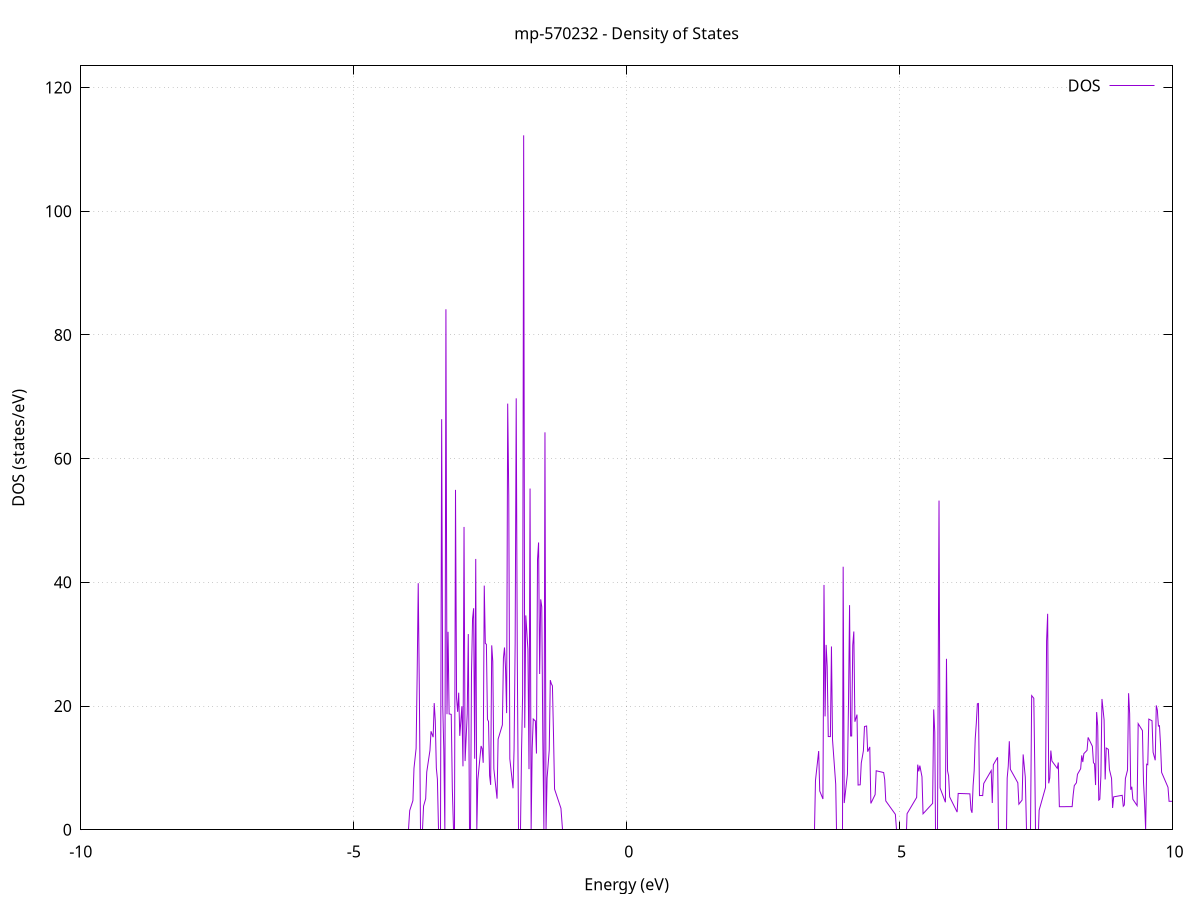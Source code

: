 set title 'mp-570232 - Density of States'
set xlabel 'Energy (eV)'
set ylabel 'DOS (states/eV)'
set grid
set xrange [-10:10]
set yrange [0:123.506]
set xzeroaxis lt -1
set terminal png size 800,600
set output 'mp-570232_dos_gnuplot.png'
plot '-' using 1:2 with lines title 'DOS'
-23.836100 0.000000
-23.816600 0.000000
-23.797100 0.000000
-23.777600 0.000000
-23.758100 0.000000
-23.738600 0.000000
-23.719100 0.000000
-23.699600 0.000000
-23.680000 0.000000
-23.660500 0.000000
-23.641000 0.000000
-23.621500 0.000000
-23.602000 0.000000
-23.582500 0.000000
-23.563000 0.000000
-23.543500 0.000000
-23.524000 0.000000
-23.504500 0.000000
-23.484900 0.000000
-23.465400 0.000000
-23.445900 0.000000
-23.426400 0.000000
-23.406900 0.000000
-23.387400 0.000000
-23.367900 0.000000
-23.348400 0.000000
-23.328900 0.000000
-23.309300 0.000000
-23.289800 0.000000
-23.270300 0.000000
-23.250800 0.000000
-23.231300 0.000000
-23.211800 0.000000
-23.192300 0.000000
-23.172800 0.000000
-23.153300 0.000000
-23.133700 0.000000
-23.114200 0.000000
-23.094700 0.000000
-23.075200 0.000000
-23.055700 0.000000
-23.036200 0.000000
-23.016700 0.000000
-22.997200 0.000000
-22.977700 0.000000
-22.958100 0.000000
-22.938600 0.000000
-22.919100 0.000000
-22.899600 0.000000
-22.880100 0.000000
-22.860600 0.000000
-22.841100 0.000000
-22.821600 0.000000
-22.802100 0.000000
-22.782600 0.000000
-22.763000 0.000000
-22.743500 0.000000
-22.724000 0.000000
-22.704500 0.000000
-22.685000 0.000000
-22.665500 0.000000
-22.646000 0.000000
-22.626500 0.000000
-22.607000 0.000000
-22.587400 0.000000
-22.567900 0.000000
-22.548400 0.000000
-22.528900 0.000000
-22.509400 0.000000
-22.489900 0.000000
-22.470400 0.000000
-22.450900 0.000000
-22.431400 0.000000
-22.411800 0.000000
-22.392300 0.000000
-22.372800 0.000000
-22.353300 0.000000
-22.333800 0.000000
-22.314300 0.000000
-22.294800 0.000000
-22.275300 0.000000
-22.255800 0.000000
-22.236200 0.000000
-22.216700 0.000000
-22.197200 0.000000
-22.177700 0.000000
-22.158200 0.000000
-22.138700 0.000000
-22.119200 0.000000
-22.099700 0.000000
-22.080200 0.000000
-22.060700 564.326300
-22.041100 0.000000
-22.021600 156.133300
-22.002100 423.087800
-21.982600 130.911300
-21.963100 234.230700
-21.943600 232.620000
-21.924100 0.000000
-21.904600 0.000000
-21.885100 0.000000
-21.865500 0.000000
-21.846000 0.000000
-21.826500 0.000000
-21.807000 0.000000
-21.787500 0.000000
-21.768000 0.000000
-21.748500 0.000000
-21.729000 0.000000
-21.709500 0.000000
-21.689900 0.000000
-21.670400 0.000000
-21.650900 0.000000
-21.631400 0.000000
-21.611900 0.000000
-21.592400 0.000000
-21.572900 0.000000
-21.553400 0.000000
-21.533900 0.000000
-21.514300 0.000000
-21.494800 0.000000
-21.475300 0.000000
-21.455800 0.000000
-21.436300 0.000000
-21.416800 0.000000
-21.397300 0.000000
-21.377800 0.000000
-21.358300 0.000000
-21.338800 0.000000
-21.319200 0.000000
-21.299700 0.000000
-21.280200 0.000000
-21.260700 0.000000
-21.241200 0.000000
-21.221700 0.000000
-21.202200 0.000000
-21.182700 0.000000
-21.163200 0.000000
-21.143600 0.000000
-21.124100 0.000000
-21.104600 0.000000
-21.085100 0.000000
-21.065600 0.000000
-21.046100 0.000000
-21.026600 0.000000
-21.007100 0.000000
-20.987600 0.000000
-20.968000 0.000000
-20.948500 0.000000
-20.929000 0.000000
-20.909500 0.000000
-20.890000 0.000000
-20.870500 0.000000
-20.851000 0.000000
-20.831500 0.000000
-20.812000 0.000000
-20.792500 0.000000
-20.772900 0.000000
-20.753400 0.000000
-20.733900 0.000000
-20.714400 0.000000
-20.694900 0.000000
-20.675400 0.000000
-20.655900 0.000000
-20.636400 0.000000
-20.616900 0.000000
-20.597300 0.000000
-20.577800 0.000000
-20.558300 0.000000
-20.538800 0.000000
-20.519300 0.000000
-20.499800 0.000000
-20.480300 0.000000
-20.460800 0.000000
-20.441300 0.000000
-20.421700 0.000000
-20.402200 0.000000
-20.382700 0.000000
-20.363200 0.000000
-20.343700 0.000000
-20.324200 0.000000
-20.304700 0.000000
-20.285200 0.000000
-20.265700 0.000000
-20.246100 0.000000
-20.226600 0.000000
-20.207100 0.000000
-20.187600 0.000000
-20.168100 0.000000
-20.148600 0.000000
-20.129100 0.000000
-20.109600 0.000000
-20.090100 0.000000
-20.070600 0.000000
-20.051000 0.000000
-20.031500 0.000000
-20.012000 0.000000
-19.992500 0.000000
-19.973000 0.000000
-19.953500 0.000000
-19.934000 0.000000
-19.914500 0.000000
-19.895000 0.000000
-19.875400 0.000000
-19.855900 0.000000
-19.836400 0.000000
-19.816900 0.000000
-19.797400 0.000000
-19.777900 0.000000
-19.758400 0.000000
-19.738900 0.000000
-19.719400 0.000000
-19.699800 0.000000
-19.680300 0.000000
-19.660800 0.000000
-19.641300 0.000000
-19.621800 0.000000
-19.602300 0.000000
-19.582800 0.000000
-19.563300 0.000000
-19.543800 0.000000
-19.524200 0.000000
-19.504700 0.000000
-19.485200 0.000000
-19.465700 0.000000
-19.446200 0.000000
-19.426700 0.000000
-19.407200 0.000000
-19.387700 0.000000
-19.368200 0.000000
-19.348700 0.000000
-19.329100 0.000000
-19.309600 0.000000
-19.290100 0.000000
-19.270600 0.000000
-19.251100 0.000000
-19.231600 0.000000
-19.212100 0.000000
-19.192600 0.000000
-19.173100 0.000000
-19.153500 0.000000
-19.134000 0.000000
-19.114500 0.000000
-19.095000 0.000000
-19.075500 0.000000
-19.056000 0.000000
-19.036500 0.000000
-19.017000 0.000000
-18.997500 0.000000
-18.977900 0.000000
-18.958400 0.000000
-18.938900 0.000000
-18.919400 0.000000
-18.899900 0.000000
-18.880400 0.000000
-18.860900 0.000000
-18.841400 0.000000
-18.821900 0.000000
-18.802400 0.000000
-18.782800 0.000000
-18.763300 0.000000
-18.743800 0.000000
-18.724300 0.000000
-18.704800 0.000000
-18.685300 0.000000
-18.665800 0.000000
-18.646300 0.000000
-18.626800 0.000000
-18.607200 0.000000
-18.587700 0.000000
-18.568200 0.000000
-18.548700 0.000000
-18.529200 0.000000
-18.509700 0.000000
-18.490200 0.000000
-18.470700 0.000000
-18.451200 0.000000
-18.431600 0.000000
-18.412100 0.000000
-18.392600 0.000000
-18.373100 0.000000
-18.353600 0.000000
-18.334100 0.000000
-18.314600 0.000000
-18.295100 0.000000
-18.275600 0.000000
-18.256000 0.000000
-18.236500 0.000000
-18.217000 0.000000
-18.197500 0.000000
-18.178000 0.000000
-18.158500 0.000000
-18.139000 0.000000
-18.119500 0.000000
-18.100000 0.000000
-18.080500 0.000000
-18.060900 0.000000
-18.041400 0.000000
-18.021900 0.000000
-18.002400 0.000000
-17.982900 0.000000
-17.963400 0.000000
-17.943900 0.000000
-17.924400 0.000000
-17.904900 0.000000
-17.885300 0.000000
-17.865800 0.000000
-17.846300 0.000000
-17.826800 0.000000
-17.807300 0.000000
-17.787800 0.000000
-17.768300 0.000000
-17.748800 0.000000
-17.729300 0.000000
-17.709700 0.000000
-17.690200 0.000000
-17.670700 0.000000
-17.651200 0.000000
-17.631700 0.000000
-17.612200 0.000000
-17.592700 0.000000
-17.573200 0.000000
-17.553700 0.000000
-17.534100 0.000000
-17.514600 0.000000
-17.495100 0.000000
-17.475600 0.000000
-17.456100 0.000000
-17.436600 0.000000
-17.417100 0.000000
-17.397600 0.000000
-17.378100 0.000000
-17.358600 0.000000
-17.339000 0.000000
-17.319500 0.000000
-17.300000 0.000000
-17.280500 0.000000
-17.261000 0.000000
-17.241500 0.000000
-17.222000 0.000000
-17.202500 0.000000
-17.183000 0.000000
-17.163400 0.000000
-17.143900 0.000000
-17.124400 0.000000
-17.104900 0.000000
-17.085400 0.000000
-17.065900 0.000000
-17.046400 0.000000
-17.026900 0.000000
-17.007400 0.000000
-16.987800 0.000000
-16.968300 0.000000
-16.948800 0.000000
-16.929300 0.000000
-16.909800 0.000000
-16.890300 0.000000
-16.870800 0.000000
-16.851300 0.000000
-16.831800 0.000000
-16.812200 0.000000
-16.792700 0.000000
-16.773200 0.000000
-16.753700 0.000000
-16.734200 0.000000
-16.714700 0.000000
-16.695200 0.000000
-16.675700 0.000000
-16.656200 0.000000
-16.636700 0.000000
-16.617100 0.000000
-16.597600 0.000000
-16.578100 0.000000
-16.558600 0.000000
-16.539100 0.000000
-16.519600 0.000000
-16.500100 0.000000
-16.480600 0.000000
-16.461100 0.000000
-16.441500 0.000000
-16.422000 0.000000
-16.402500 0.000000
-16.383000 0.000000
-16.363500 0.000000
-16.344000 0.000000
-16.324500 0.000000
-16.305000 0.000000
-16.285500 0.000000
-16.265900 0.000000
-16.246400 0.000000
-16.226900 0.000000
-16.207400 0.000000
-16.187900 0.000000
-16.168400 0.000000
-16.148900 0.000000
-16.129400 0.000000
-16.109900 0.000000
-16.090400 0.000000
-16.070800 0.000000
-16.051300 0.000000
-16.031800 0.000000
-16.012300 0.000000
-15.992800 0.000000
-15.973300 0.000000
-15.953800 0.000000
-15.934300 0.000000
-15.914800 0.000000
-15.895200 0.000000
-15.875700 0.000000
-15.856200 0.000000
-15.836700 0.000000
-15.817200 0.000000
-15.797700 0.000000
-15.778200 0.000000
-15.758700 0.000000
-15.739200 0.000000
-15.719600 0.000000
-15.700100 0.000000
-15.680600 0.000000
-15.661100 0.000000
-15.641600 0.000000
-15.622100 0.000000
-15.602600 0.000000
-15.583100 0.000000
-15.563600 0.000000
-15.544000 0.000000
-15.524500 0.000000
-15.505000 0.000000
-15.485500 0.000000
-15.466000 0.000000
-15.446500 0.000000
-15.427000 0.000000
-15.407500 0.000000
-15.388000 0.000000
-15.368500 0.000000
-15.348900 0.000000
-15.329400 0.000000
-15.309900 0.000000
-15.290400 0.000000
-15.270900 0.000000
-15.251400 0.000000
-15.231900 0.000000
-15.212400 0.000000
-15.192900 0.000000
-15.173300 0.000000
-15.153800 0.000000
-15.134300 0.000000
-15.114800 0.000000
-15.095300 0.000000
-15.075800 0.000000
-15.056300 0.000000
-15.036800 0.000000
-15.017300 0.000000
-14.997700 0.000000
-14.978200 0.000000
-14.958700 0.000000
-14.939200 0.000000
-14.919700 0.000000
-14.900200 0.000000
-14.880700 0.000000
-14.861200 0.000000
-14.841700 0.000000
-14.822100 0.000000
-14.802600 0.000000
-14.783100 0.000000
-14.763600 0.000000
-14.744100 0.000000
-14.724600 0.000000
-14.705100 0.000000
-14.685600 0.000000
-14.666100 0.000000
-14.646600 0.000000
-14.627000 0.000000
-14.607500 0.000000
-14.588000 0.000000
-14.568500 0.000000
-14.549000 0.000000
-14.529500 0.000000
-14.510000 0.000000
-14.490500 0.000000
-14.471000 0.000000
-14.451400 0.000000
-14.431900 0.000000
-14.412400 0.000000
-14.392900 0.000000
-14.373400 0.000000
-14.353900 0.000000
-14.334400 0.000000
-14.314900 6.268100
-14.295400 7.592000
-14.275800 8.915800
-14.256300 10.239700
-14.236800 11.563600
-14.217300 21.953800
-14.197800 0.000000
-14.178300 15.913200
-14.158800 49.596500
-14.139300 0.000000
-14.119800 0.000000
-14.100300 0.000000
-14.080700 0.000000
-14.061200 0.000000
-14.041700 20.855800
-14.022200 43.963000
-14.002700 49.112400
-13.983200 25.205200
-13.963700 103.884900
-13.944200 0.000000
-13.924700 0.000000
-13.905100 0.000000
-13.885600 0.000000
-13.866100 115.509100
-13.846600 26.398600
-13.827100 99.433900
-13.807600 83.359600
-13.788100 0.000000
-13.768600 210.252400
-13.749100 154.489000
-13.729500 0.000000
-13.710000 0.000000
-13.690500 0.000000
-13.671000 0.000000
-13.651500 0.000000
-13.632000 0.000000
-13.612500 0.000000
-13.593000 0.000000
-13.573500 0.000000
-13.553900 0.000000
-13.534400 0.000000
-13.514900 0.000000
-13.495400 0.000000
-13.475900 0.000000
-13.456400 0.000000
-13.436900 0.000000
-13.417400 0.000000
-13.397900 0.000000
-13.378400 0.000000
-13.358800 0.000000
-13.339300 0.000000
-13.319800 0.000000
-13.300300 0.000000
-13.280800 0.000000
-13.261300 0.000000
-13.241800 0.000000
-13.222300 0.000000
-13.202800 0.000000
-13.183200 0.000000
-13.163700 0.000000
-13.144200 0.000000
-13.124700 0.000000
-13.105200 0.000000
-13.085700 0.000000
-13.066200 0.000000
-13.046700 0.000000
-13.027200 0.000000
-13.007600 0.000000
-12.988100 0.000000
-12.968600 0.000000
-12.949100 0.000000
-12.929600 0.000000
-12.910100 0.000000
-12.890600 0.000000
-12.871100 0.000000
-12.851600 0.000000
-12.832000 0.000000
-12.812500 0.000000
-12.793000 0.000000
-12.773500 0.000000
-12.754000 0.000000
-12.734500 0.000000
-12.715000 0.000000
-12.695500 0.000000
-12.676000 0.000000
-12.656500 0.000000
-12.636900 0.000000
-12.617400 0.000000
-12.597900 0.000000
-12.578400 0.000000
-12.558900 0.000000
-12.539400 0.000000
-12.519900 0.000000
-12.500400 0.000000
-12.480900 0.000000
-12.461300 0.000000
-12.441800 0.000000
-12.422300 0.000000
-12.402800 0.000000
-12.383300 0.000000
-12.363800 0.000000
-12.344300 0.000000
-12.324800 0.000000
-12.305300 0.000000
-12.285700 0.000000
-12.266200 0.000000
-12.246700 0.000000
-12.227200 0.000000
-12.207700 0.000000
-12.188200 0.000000
-12.168700 0.000000
-12.149200 0.000000
-12.129700 0.000000
-12.110100 0.000000
-12.090600 0.000000
-12.071100 0.000000
-12.051600 0.000000
-12.032100 0.000000
-12.012600 0.000000
-11.993100 0.000000
-11.973600 0.000000
-11.954100 0.000000
-11.934600 0.000000
-11.915000 0.000000
-11.895500 0.000000
-11.876000 0.000000
-11.856500 0.000000
-11.837000 0.000000
-11.817500 0.000000
-11.798000 0.000000
-11.778500 0.000000
-11.759000 0.000000
-11.739400 0.000000
-11.719900 0.000000
-11.700400 0.000000
-11.680900 0.000000
-11.661400 0.000000
-11.641900 0.000000
-11.622400 0.000000
-11.602900 0.000000
-11.583400 0.000000
-11.563800 0.000000
-11.544300 0.000000
-11.524800 0.000000
-11.505300 0.000000
-11.485800 0.000000
-11.466300 0.000000
-11.446800 0.000000
-11.427300 0.000000
-11.407800 0.000000
-11.388300 0.000000
-11.368700 0.000000
-11.349200 0.000000
-11.329700 0.000000
-11.310200 0.000000
-11.290700 0.000000
-11.271200 0.000000
-11.251700 0.000000
-11.232200 0.000000
-11.212700 0.000000
-11.193100 0.000000
-11.173600 0.000000
-11.154100 0.000000
-11.134600 0.000000
-11.115100 0.000000
-11.095600 0.000000
-11.076100 0.000000
-11.056600 0.000000
-11.037100 0.000000
-11.017500 0.000000
-10.998000 0.000000
-10.978500 0.000000
-10.959000 0.000000
-10.939500 0.000000
-10.920000 0.000000
-10.900500 0.000000
-10.881000 0.000000
-10.861500 0.000000
-10.841900 0.000000
-10.822400 0.000000
-10.802900 0.000000
-10.783400 0.000000
-10.763900 0.000000
-10.744400 0.000000
-10.724900 0.000000
-10.705400 0.000000
-10.685900 0.000000
-10.666400 0.000000
-10.646800 0.000000
-10.627300 0.000000
-10.607800 0.000000
-10.588300 0.000000
-10.568800 0.000000
-10.549300 0.000000
-10.529800 0.000000
-10.510300 0.000000
-10.490800 0.000000
-10.471200 0.000000
-10.451700 0.000000
-10.432200 0.000000
-10.412700 0.000000
-10.393200 0.000000
-10.373700 0.000000
-10.354200 0.000000
-10.334700 0.000000
-10.315200 0.000000
-10.295600 0.000000
-10.276100 0.000000
-10.256600 0.000000
-10.237100 0.000000
-10.217600 0.000000
-10.198100 0.000000
-10.178600 0.000000
-10.159100 0.000000
-10.139600 0.000000
-10.120000 0.000000
-10.100500 0.000000
-10.081000 0.000000
-10.061500 0.000000
-10.042000 0.000000
-10.022500 0.000000
-10.003000 0.000000
-9.983500 0.000000
-9.964000 0.000000
-9.944500 0.000000
-9.924900 0.000000
-9.905400 0.000000
-9.885900 0.000000
-9.866400 0.000000
-9.846900 0.000000
-9.827400 0.000000
-9.807900 0.000000
-9.788400 0.000000
-9.768900 0.000000
-9.749300 0.000000
-9.729800 0.000000
-9.710300 0.000000
-9.690800 0.000000
-9.671300 0.000000
-9.651800 0.000000
-9.632300 0.000000
-9.612800 0.000000
-9.593300 0.000000
-9.573700 0.000000
-9.554200 0.000000
-9.534700 0.000000
-9.515200 0.000000
-9.495700 0.000000
-9.476200 0.000000
-9.456700 0.000000
-9.437200 0.000000
-9.417700 0.000000
-9.398100 0.000000
-9.378600 0.000000
-9.359100 0.000000
-9.339600 0.000000
-9.320100 0.000000
-9.300600 0.000000
-9.281100 0.000000
-9.261600 0.000000
-9.242100 0.000000
-9.222600 0.000000
-9.203000 0.000000
-9.183500 0.000000
-9.164000 0.000000
-9.144500 0.000000
-9.125000 0.000000
-9.105500 0.000000
-9.086000 0.000000
-9.066500 0.000000
-9.047000 0.000000
-9.027400 0.000000
-9.007900 0.000000
-8.988400 0.000000
-8.968900 0.000000
-8.949400 0.000000
-8.929900 0.000000
-8.910400 0.000000
-8.890900 0.000000
-8.871400 0.000000
-8.851800 0.000000
-8.832300 0.000000
-8.812800 0.000000
-8.793300 0.000000
-8.773800 0.000000
-8.754300 0.000000
-8.734800 0.000000
-8.715300 0.000000
-8.695800 0.000000
-8.676300 0.000000
-8.656700 0.000000
-8.637200 0.000000
-8.617700 0.000000
-8.598200 0.000000
-8.578700 0.000000
-8.559200 0.000000
-8.539700 0.000000
-8.520200 0.000000
-8.500700 0.000000
-8.481100 0.000000
-8.461600 0.000000
-8.442100 0.000000
-8.422600 0.000000
-8.403100 0.000000
-8.383600 0.000000
-8.364100 0.000000
-8.344600 0.000000
-8.325100 0.000000
-8.305500 0.000000
-8.286000 0.000000
-8.266500 0.000000
-8.247000 0.000000
-8.227500 0.000000
-8.208000 0.000000
-8.188500 0.000000
-8.169000 0.000000
-8.149500 0.000000
-8.129900 0.000000
-8.110400 0.000000
-8.090900 0.000000
-8.071400 0.000000
-8.051900 0.000000
-8.032400 0.000000
-8.012900 0.000000
-7.993400 0.000000
-7.973900 0.000000
-7.954400 0.000000
-7.934800 0.000000
-7.915300 0.000000
-7.895800 0.000000
-7.876300 0.000000
-7.856800 0.000000
-7.837300 0.000000
-7.817800 0.000000
-7.798300 0.000000
-7.778800 0.000000
-7.759200 0.000000
-7.739700 0.000000
-7.720200 0.000000
-7.700700 0.000000
-7.681200 0.000000
-7.661700 0.000000
-7.642200 0.000000
-7.622700 0.000000
-7.603200 0.000000
-7.583600 0.000000
-7.564100 0.000000
-7.544600 0.000000
-7.525100 0.000000
-7.505600 0.000000
-7.486100 0.000000
-7.466600 0.000000
-7.447100 0.000000
-7.427600 0.000000
-7.408000 0.000000
-7.388500 0.000000
-7.369000 0.000000
-7.349500 0.000000
-7.330000 0.000000
-7.310500 0.000000
-7.291000 0.000000
-7.271500 0.000000
-7.252000 0.000000
-7.232500 0.000000
-7.212900 0.000000
-7.193400 0.000000
-7.173900 0.000000
-7.154400 0.000000
-7.134900 0.000000
-7.115400 0.000000
-7.095900 0.000000
-7.076400 0.000000
-7.056900 0.000000
-7.037300 0.000000
-7.017800 0.000000
-6.998300 0.000000
-6.978800 0.000000
-6.959300 0.000000
-6.939800 0.000000
-6.920300 0.000000
-6.900800 0.000000
-6.881300 0.000000
-6.861700 0.000000
-6.842200 0.000000
-6.822700 0.000000
-6.803200 0.000000
-6.783700 0.000000
-6.764200 0.000000
-6.744700 0.000000
-6.725200 0.000000
-6.705700 0.000000
-6.686200 0.000000
-6.666600 0.000000
-6.647100 0.000000
-6.627600 0.000000
-6.608100 0.000000
-6.588600 0.000000
-6.569100 0.000000
-6.549600 0.000000
-6.530100 0.000000
-6.510600 0.000000
-6.491000 0.000000
-6.471500 0.000000
-6.452000 0.000000
-6.432500 0.000000
-6.413000 0.000000
-6.393500 0.000000
-6.374000 0.000000
-6.354500 0.000000
-6.335000 0.000000
-6.315400 0.000000
-6.295900 0.000000
-6.276400 0.000000
-6.256900 0.000000
-6.237400 0.000000
-6.217900 0.000000
-6.198400 0.000000
-6.178900 0.000000
-6.159400 0.000000
-6.139800 0.000000
-6.120300 0.000000
-6.100800 0.000000
-6.081300 0.000000
-6.061800 0.000000
-6.042300 0.000000
-6.022800 0.000000
-6.003300 0.000000
-5.983800 0.000000
-5.964300 0.000000
-5.944700 0.000000
-5.925200 0.000000
-5.905700 0.000000
-5.886200 0.000000
-5.866700 0.000000
-5.847200 0.000000
-5.827700 0.000000
-5.808200 0.000000
-5.788700 0.000000
-5.769100 0.000000
-5.749600 0.000000
-5.730100 0.000000
-5.710600 0.000000
-5.691100 0.000000
-5.671600 0.000000
-5.652100 0.000000
-5.632600 0.000000
-5.613100 0.000000
-5.593500 0.000000
-5.574000 0.000000
-5.554500 0.000000
-5.535000 0.000000
-5.515500 0.000000
-5.496000 0.000000
-5.476500 0.000000
-5.457000 0.000000
-5.437500 0.000000
-5.417900 0.000000
-5.398400 0.000000
-5.378900 0.000000
-5.359400 0.000000
-5.339900 0.000000
-5.320400 0.000000
-5.300900 0.000000
-5.281400 0.000000
-5.261900 0.000000
-5.242400 0.000000
-5.222800 0.000000
-5.203300 0.000000
-5.183800 0.000000
-5.164300 0.000000
-5.144800 0.000000
-5.125300 0.000000
-5.105800 0.000000
-5.086300 0.000000
-5.066800 0.000000
-5.047200 0.000000
-5.027700 0.000000
-5.008200 0.000000
-4.988700 0.000000
-4.969200 0.000000
-4.949700 0.000000
-4.930200 0.000000
-4.910700 0.000000
-4.891200 0.000000
-4.871600 0.000000
-4.852100 0.000000
-4.832600 0.000000
-4.813100 0.000000
-4.793600 0.000000
-4.774100 0.000000
-4.754600 0.000000
-4.735100 0.000000
-4.715600 0.000000
-4.696000 0.000000
-4.676500 0.000000
-4.657000 0.000000
-4.637500 0.000000
-4.618000 0.000000
-4.598500 0.000000
-4.579000 0.000000
-4.559500 0.000000
-4.540000 0.000000
-4.520500 0.000000
-4.500900 0.000000
-4.481400 0.000000
-4.461900 0.000000
-4.442400 0.000000
-4.422900 0.000000
-4.403400 0.000000
-4.383900 0.000000
-4.364400 0.000000
-4.344900 0.000000
-4.325300 0.000000
-4.305800 0.000000
-4.286300 0.000000
-4.266800 0.000000
-4.247300 0.000000
-4.227800 0.000000
-4.208300 0.000000
-4.188800 0.000000
-4.169300 0.000000
-4.149700 0.000000
-4.130200 0.000000
-4.110700 0.000000
-4.091200 0.000000
-4.071700 0.000000
-4.052200 0.000000
-4.032700 0.000000
-4.013200 0.000000
-3.993700 0.000000
-3.974200 3.114600
-3.954600 3.647100
-3.935100 4.179500
-3.915600 4.712000
-3.896100 9.930700
-3.876600 11.534700
-3.857100 13.138700
-3.837600 25.100800
-3.818100 39.863700
-3.798600 23.171000
-3.779000 0.000000
-3.759500 0.000000
-3.740000 0.000000
-3.720500 3.824100
-3.701000 4.428300
-3.681500 5.032500
-3.662000 9.343300
-3.642500 10.503700
-3.623000 11.664100
-3.603400 12.824500
-3.583900 15.922500
-3.564400 15.447400
-3.544900 14.972400
-3.525400 20.482600
-3.505900 17.650600
-3.486400 9.983800
-3.466900 8.183000
-3.447400 0.000000
-3.427800 0.000000
-3.408300 0.000000
-3.388800 66.379800
-3.369300 20.111000
-3.349800 12.937700
-3.330300 0.000000
-3.310800 84.153300
-3.291300 18.688600
-3.271800 32.004000
-3.252300 18.731300
-3.232700 18.696200
-3.213200 18.661100
-3.193700 6.675200
-3.174200 0.000000
-3.154700 0.000000
-3.135200 54.950200
-3.115700 21.311800
-3.096200 19.063100
-3.076700 22.159300
-3.057100 15.185800
-3.037600 17.584100
-3.018100 19.982300
-2.998600 10.253700
-2.979100 48.962700
-2.959600 11.108900
-2.940100 14.929200
-2.920600 18.749600
-2.901100 31.639200
-2.881500 0.000000
-2.862000 0.000000
-2.842500 25.231800
-2.823000 34.117600
-2.803500 35.819300
-2.784000 11.481800
-2.764500 43.784700
-2.745000 0.000000
-2.725500 8.108600
-2.705900 9.921800
-2.686400 11.734900
-2.666900 13.548100
-2.647400 13.098500
-2.627900 10.827600
-2.608400 39.475700
-2.588900 30.131500
-2.569400 29.990500
-2.549900 17.860300
-2.530400 17.509300
-2.510800 8.761400
-2.491300 7.253500
-2.471800 29.814400
-2.452300 27.214100
-2.432800 9.839600
-2.413300 8.237000
-2.393800 6.634300
-2.374300 5.031700
-2.354800 14.651700
-2.335200 15.227300
-2.315700 15.803000
-2.296200 16.378600
-2.276700 16.954200
-2.257200 27.769800
-2.237700 29.473300
-2.218200 25.932200
-2.198700 18.858500
-2.179200 68.899600
-2.159600 54.055100
-2.140100 11.471900
-2.120600 9.884400
-2.101100 8.296900
-2.081600 6.709400
-2.062100 13.070800
-2.042600 30.158800
-2.023100 69.752400
-2.003600 28.267700
-1.984100 0.000000
-1.964500 0.000000
-1.945000 0.000000
-1.925500 12.713900
-1.906000 21.798100
-1.886500 112.278600
-1.867000 16.487300
-1.847500 34.658100
-1.828000 31.887500
-1.808500 29.117000
-1.788900 9.806800
-1.769400 55.174700
-1.749900 0.000000
-1.730400 13.199500
-1.710900 17.909200
-1.691400 17.747300
-1.671900 17.585500
-1.652400 12.323000
-1.632900 43.727300
-1.613300 46.451800
-1.593800 25.185300
-1.574300 37.255400
-1.554800 36.036300
-1.535300 14.172800
-1.515800 0.000000
-1.496300 64.256600
-1.476800 0.000000
-1.457300 8.375000
-1.437700 10.629000
-1.418200 12.883100
-1.398700 24.197100
-1.379200 23.591900
-1.359700 23.279400
-1.340200 15.542900
-1.320700 6.577000
-1.301200 6.058800
-1.281700 5.540600
-1.262200 5.022400
-1.242600 4.504100
-1.223100 3.985900
-1.203600 3.467700
-1.184100 0.000000
-1.164600 0.000000
-1.145100 0.000000
-1.125600 0.000000
-1.106100 0.000000
-1.086600 0.000000
-1.067000 0.000000
-1.047500 0.000000
-1.028000 0.000000
-1.008500 0.000000
-0.989000 0.000000
-0.969500 0.000000
-0.950000 0.000000
-0.930500 0.000000
-0.911000 0.000000
-0.891400 0.000000
-0.871900 0.000000
-0.852400 0.000000
-0.832900 0.000000
-0.813400 0.000000
-0.793900 0.000000
-0.774400 0.000000
-0.754900 0.000000
-0.735400 0.000000
-0.715800 0.000000
-0.696300 0.000000
-0.676800 0.000000
-0.657300 0.000000
-0.637800 0.000000
-0.618300 0.000000
-0.598800 0.000000
-0.579300 0.000000
-0.559800 0.000000
-0.540300 0.000000
-0.520700 0.000000
-0.501200 0.000000
-0.481700 0.000000
-0.462200 0.000000
-0.442700 0.000000
-0.423200 0.000000
-0.403700 0.000000
-0.384200 0.000000
-0.364700 0.000000
-0.345100 0.000000
-0.325600 0.000000
-0.306100 0.000000
-0.286600 0.000000
-0.267100 0.000000
-0.247600 0.000000
-0.228100 0.000000
-0.208600 0.000000
-0.189100 0.000000
-0.169500 0.000000
-0.150000 0.000000
-0.130500 0.000000
-0.111000 0.000000
-0.091500 0.000000
-0.072000 0.000000
-0.052500 0.000000
-0.033000 0.000000
-0.013500 0.000000
0.006100 0.000000
0.025600 0.000000
0.045100 0.000000
0.064600 0.000000
0.084100 0.000000
0.103600 0.000000
0.123100 0.000000
0.142600 0.000000
0.162100 0.000000
0.181600 0.000000
0.201200 0.000000
0.220700 0.000000
0.240200 0.000000
0.259700 0.000000
0.279200 0.000000
0.298700 0.000000
0.318200 0.000000
0.337700 0.000000
0.357200 0.000000
0.376800 0.000000
0.396300 0.000000
0.415800 0.000000
0.435300 0.000000
0.454800 0.000000
0.474300 0.000000
0.493800 0.000000
0.513300 0.000000
0.532800 0.000000
0.552400 0.000000
0.571900 0.000000
0.591400 0.000000
0.610900 0.000000
0.630400 0.000000
0.649900 0.000000
0.669400 0.000000
0.688900 0.000000
0.708400 0.000000
0.727900 0.000000
0.747500 0.000000
0.767000 0.000000
0.786500 0.000000
0.806000 0.000000
0.825500 0.000000
0.845000 0.000000
0.864500 0.000000
0.884000 0.000000
0.903500 0.000000
0.923100 0.000000
0.942600 0.000000
0.962100 0.000000
0.981600 0.000000
1.001100 0.000000
1.020600 0.000000
1.040100 0.000000
1.059600 0.000000
1.079100 0.000000
1.098700 0.000000
1.118200 0.000000
1.137700 0.000000
1.157200 0.000000
1.176700 0.000000
1.196200 0.000000
1.215700 0.000000
1.235200 0.000000
1.254700 0.000000
1.274300 0.000000
1.293800 0.000000
1.313300 0.000000
1.332800 0.000000
1.352300 0.000000
1.371800 0.000000
1.391300 0.000000
1.410800 0.000000
1.430300 0.000000
1.449800 0.000000
1.469400 0.000000
1.488900 0.000000
1.508400 0.000000
1.527900 0.000000
1.547400 0.000000
1.566900 0.000000
1.586400 0.000000
1.605900 0.000000
1.625400 0.000000
1.645000 0.000000
1.664500 0.000000
1.684000 0.000000
1.703500 0.000000
1.723000 0.000000
1.742500 0.000000
1.762000 0.000000
1.781500 0.000000
1.801000 0.000000
1.820600 0.000000
1.840100 0.000000
1.859600 0.000000
1.879100 0.000000
1.898600 0.000000
1.918100 0.000000
1.937600 0.000000
1.957100 0.000000
1.976600 0.000000
1.996200 0.000000
2.015700 0.000000
2.035200 0.000000
2.054700 0.000000
2.074200 0.000000
2.093700 0.000000
2.113200 0.000000
2.132700 0.000000
2.152200 0.000000
2.171700 0.000000
2.191300 0.000000
2.210800 0.000000
2.230300 0.000000
2.249800 0.000000
2.269300 0.000000
2.288800 0.000000
2.308300 0.000000
2.327800 0.000000
2.347300 0.000000
2.366900 0.000000
2.386400 0.000000
2.405900 0.000000
2.425400 0.000000
2.444900 0.000000
2.464400 0.000000
2.483900 0.000000
2.503400 0.000000
2.522900 0.000000
2.542500 0.000000
2.562000 0.000000
2.581500 0.000000
2.601000 0.000000
2.620500 0.000000
2.640000 0.000000
2.659500 0.000000
2.679000 0.000000
2.698500 0.000000
2.718100 0.000000
2.737600 0.000000
2.757100 0.000000
2.776600 0.000000
2.796100 0.000000
2.815600 0.000000
2.835100 0.000000
2.854600 0.000000
2.874100 0.000000
2.893600 0.000000
2.913200 0.000000
2.932700 0.000000
2.952200 0.000000
2.971700 0.000000
2.991200 0.000000
3.010700 0.000000
3.030200 0.000000
3.049700 0.000000
3.069200 0.000000
3.088800 0.000000
3.108300 0.000000
3.127800 0.000000
3.147300 0.000000
3.166800 0.000000
3.186300 0.000000
3.205800 0.000000
3.225300 0.000000
3.244800 0.000000
3.264400 0.000000
3.283900 0.000000
3.303400 0.000000
3.322900 0.000000
3.342400 0.000000
3.361900 0.000000
3.381400 0.000000
3.400900 0.000000
3.420400 0.000000
3.439900 0.000000
3.459500 7.980400
3.479000 9.563400
3.498500 11.146500
3.518000 12.729500
3.537500 6.270200
3.557000 5.838900
3.576500 5.407700
3.596000 4.976400
3.615500 39.582000
3.635100 18.335100
3.654600 29.894500
3.674100 26.383600
3.693600 15.066400
3.713100 15.065200
3.732600 15.063900
3.752100 29.631900
3.771600 14.568000
3.791100 12.163600
3.810700 9.759300
3.830200 7.354900
3.849700 0.000000
3.869200 0.000000
3.888700 0.000000
3.908200 0.000000
3.927700 0.000000
3.947200 0.000000
3.966700 42.526200
3.986300 4.324000
4.005800 5.889000
4.025300 7.453900
4.044800 9.018900
4.064300 20.441000
4.083800 36.320000
4.103300 15.169400
4.122800 15.170300
4.142300 29.867900
4.161800 32.057700
4.181400 17.464600
4.200900 18.043800
4.220400 18.623000
4.239900 7.237200
4.259400 7.254100
4.278900 7.271000
4.298400 10.792100
4.317900 11.784000
4.337400 12.775900
4.357000 16.691900
4.376500 16.735200
4.396000 16.778400
4.415500 12.626400
4.435000 13.008400
4.454500 13.390400
4.474000 4.261000
4.493500 4.616700
4.513000 4.972300
4.532600 5.327900
4.552100 5.683600
4.571600 9.539800
4.591100 9.498800
4.610600 9.457800
4.630100 9.416800
4.649600 9.375800
4.669100 9.334900
4.688600 9.293900
4.708200 9.252900
4.727700 8.107400
4.747200 4.666200
4.766700 4.425600
4.786200 4.185000
4.805700 3.944400
4.825200 3.703800
4.844700 3.463200
4.864200 3.222600
4.883700 2.982000
4.903300 2.741400
4.922800 2.500800
4.942300 0.000000
4.961800 0.000000
4.981300 0.000000
5.000800 0.000000
5.020300 0.000000
5.039800 0.000000
5.059300 0.000000
5.078900 0.000000
5.098400 0.000000
5.117900 0.000000
5.137400 2.604000
5.156900 2.895800
5.176400 3.187500
5.195900 3.479300
5.215400 3.771000
5.234900 4.062700
5.254500 4.354500
5.274000 4.646200
5.293500 4.938000
5.313000 5.229700
5.332500 10.534400
5.352000 9.443500
5.371500 10.376100
5.391000 9.472500
5.410500 8.568900
5.430000 2.585600
5.449600 2.773000
5.469100 2.960300
5.488600 3.147700
5.508100 3.335000
5.527600 3.522400
5.547100 3.709700
5.566600 3.897000
5.586100 4.084400
5.605600 4.271700
5.625200 19.464300
5.644700 15.788500
5.664200 0.000000
5.683700 0.000000
5.703200 0.000000
5.722700 53.224900
5.742200 6.760000
5.761700 6.297400
5.781200 5.834700
5.800800 5.372100
5.820300 4.909500
5.839800 4.446800
5.859300 27.640700
5.878800 9.527800
5.898300 8.715200
5.917800 5.306200
5.937300 4.956200
5.956800 4.606100
5.976400 4.256100
5.995900 3.906100
6.015400 3.556000
6.034900 3.206000
6.054400 2.856000
6.073900 5.876000
6.093400 5.870100
6.112900 5.864100
6.132400 5.858100
6.151900 5.852200
6.171500 5.846200
6.191000 5.840300
6.210500 5.834300
6.230000 5.828400
6.249500 5.822400
6.269000 5.816500
6.288500 5.810500
6.308000 3.249300
6.327500 2.747100
6.347100 7.141100
6.366600 9.530400
6.386100 14.757700
6.405600 17.194200
6.425100 20.371800
6.444600 20.419800
6.464100 5.521000
6.483600 5.521800
6.503100 5.522500
6.522700 5.523300
6.542200 7.488100
6.561700 7.785000
6.581200 8.082000
6.600700 8.378900
6.620200 8.675900
6.639700 8.972800
6.659200 9.269800
6.678700 9.566700
6.698300 4.333400
6.717800 10.511700
6.737300 10.813200
6.756800 11.114600
6.776300 11.416100
6.795800 11.717500
6.815300 0.000000
6.834800 0.000000
6.854300 0.000000
6.873800 0.000000
6.893400 0.000000
6.912900 0.000000
6.932400 0.000000
6.951900 0.000000
6.971400 8.378800
6.990900 10.285300
7.010400 14.320100
7.029900 9.774500
7.049400 9.462900
7.069000 9.151200
7.088500 8.839500
7.108000 8.527800
7.127500 8.216200
7.147000 7.904500
7.166500 7.592800
7.186000 4.134600
7.205500 4.357500
7.225000 4.580500
7.244600 4.803400
7.264100 12.181000
7.283600 10.362100
7.303100 8.543200
7.322600 0.000000
7.342100 0.000000
7.361600 0.000000
7.381100 0.000000
7.400600 0.000000
7.420200 21.689300
7.439700 21.477400
7.459200 21.265400
7.478700 8.982800
7.498200 0.000000
7.517700 0.000000
7.537200 0.000000
7.556700 3.157400
7.576200 3.771200
7.595700 4.385000
7.615300 4.998800
7.634800 5.612700
7.654300 6.226500
7.673800 6.840300
7.693300 30.522500
7.712800 34.921500
7.732300 7.510700
7.751800 8.388500
7.771300 12.804700
7.790900 11.123400
7.810400 10.885700
7.829900 10.648000
7.849400 10.410300
7.868900 10.172600
7.888400 9.934900
7.907900 10.875800
7.927400 3.730500
7.946900 3.731500
7.966500 3.732400
7.986000 3.733400
8.005500 3.734300
8.025000 3.735300
8.044500 3.736300
8.064000 3.737200
8.083500 3.738200
8.103000 3.739100
8.122500 3.740100
8.142000 3.741100
8.161600 3.742000
8.181100 5.704600
8.200600 7.137200
8.220100 7.367800
8.239600 7.598400
8.259100 8.968400
8.278600 9.268000
8.298100 9.567500
8.317600 9.867000
8.337200 12.024300
8.356700 10.949700
8.376200 12.312400
8.395700 12.490200
8.415200 12.668000
8.434700 12.845700
8.454200 14.936100
8.473700 14.575400
8.493200 14.214700
8.512800 13.854000
8.532300 13.493300
8.551800 10.833700
8.571300 10.666700
8.590800 7.226100
8.610300 19.027300
8.629800 16.773400
8.649300 4.795800
8.668800 4.937600
8.688400 8.737500
8.707900 21.146100
8.727400 19.460200
8.746900 17.774300
8.766400 8.140500
8.785900 13.215200
8.805400 13.109900
8.824900 13.004700
8.844400 9.753200
8.863900 9.033100
8.883500 8.313000
8.903000 3.528900
8.922500 5.324400
8.942000 5.355500
8.961500 5.386500
8.981000 5.417500
9.000500 5.448600
9.020000 5.479600
9.039500 5.510700
9.059100 5.541700
9.078600 5.572800
9.098100 3.803500
9.117600 4.007400
9.137100 8.283500
9.156600 8.968100
9.176100 9.652700
9.195600 22.077400
9.215100 18.770100
9.234700 6.475500
9.254200 6.956200
9.273700 4.937800
9.293200 4.678900
9.312700 4.420100
9.332200 4.161200
9.351700 3.902400
9.371200 17.158200
9.390700 16.877900
9.410300 16.597600
9.429800 16.317300
9.449300 16.037000
9.468800 7.707700
9.488300 4.426100
9.507800 0.000000
9.527300 10.601900
9.546800 10.514600
9.566300 17.894300
9.585800 17.805200
9.605400 17.716100
9.624900 17.627000
9.644400 12.530100
9.663900 11.884300
9.683400 11.238400
9.702900 20.106700
9.722400 19.359900
9.741900 16.763900
9.761400 16.825200
9.781000 13.722200
9.800500 9.278000
9.820000 8.876500
9.839500 8.475100
9.859000 8.073600
9.878500 7.672100
9.898000 7.270600
9.917500 6.869200
9.937000 4.603400
9.956600 4.602300
9.976100 4.601200
9.995600 4.600100
10.015100 4.599000
10.034600 25.940800
10.054100 22.971500
10.073600 10.402900
10.093100 8.791300
10.112600 24.052100
10.132100 22.278600
10.151700 20.505200
10.171200 6.492200
10.190700 5.871800
10.210200 21.600400
10.229700 20.719300
10.249200 19.838200
10.268700 18.957200
10.288200 7.144600
10.307700 26.896900
10.327300 24.304400
10.346800 7.293900
10.366300 26.371800
10.385800 25.082400
10.405300 23.793000
10.424800 12.729400
10.444300 10.579400
10.463800 5.572600
10.483300 4.162000
10.502900 24.769200
10.522400 16.783400
10.541900 22.378000
10.561400 22.006400
10.580900 44.962700
10.600400 32.246000
10.619900 15.800600
10.639400 30.549100
10.658900 14.390000
10.678500 12.204800
10.698000 33.742000
10.717500 12.637600
10.737000 11.448600
10.756500 10.259500
10.776000 9.070500
10.795500 4.430300
10.815000 3.978100
10.834500 3.525900
10.854000 3.073800
10.873600 0.000000
10.893100 0.000000
10.912600 23.221100
10.932100 6.528900
10.951600 6.531000
10.971100 6.533000
10.990600 6.535000
11.010100 6.537000
11.029600 6.539000
11.049200 6.541100
11.068700 10.058800
11.088200 10.476200
11.107700 10.893500
11.127200 11.310800
11.146700 11.728100
11.166200 12.978900
11.185700 12.934500
11.205200 11.116900
11.224800 9.148600
11.244300 8.638200
11.263800 33.726500
11.283300 12.527900
11.302800 11.776900
11.322300 11.025900
11.341800 16.180800
11.361300 14.023500
11.380800 14.625600
11.400400 15.227700
11.419900 15.829800
11.439400 12.238600
11.458900 11.031100
11.478400 9.823500
11.497900 8.616000
11.517400 5.385000
11.536900 0.000000
11.556400 0.000000
11.575900 0.000000
11.595500 8.839000
11.615000 10.725700
11.634500 12.612500
11.654000 5.627800
11.673500 5.315200
11.693000 5.002600
11.712500 4.690100
11.732000 4.377500
11.751500 4.064900
11.771100 3.752300
11.790600 3.439800
11.810100 14.383500
11.829600 13.942900
11.849100 11.000200
11.868600 10.872100
11.888100 18.071400
11.907600 12.430200
11.927100 11.746400
11.946700 11.062700
11.966200 10.378900
11.985700 9.695100
12.005200 17.938900
12.024700 17.588200
12.044200 13.694900
12.063700 13.234400
12.083200 7.149900
12.102700 6.689000
12.122300 6.228200
12.141800 5.767400
12.161300 5.306500
12.180800 4.845700
12.200300 4.384800
12.219800 3.924000
12.239300 2.154100
12.258800 1.879500
12.278300 10.719500
12.297800 9.564500
12.317400 8.409500
12.336900 7.254500
12.356400 6.099500
12.375900 4.944500
12.395400 0.000000
12.414900 0.000000
12.434400 0.000000
12.453900 0.000000
12.473400 9.446900
12.493000 9.442300
12.512500 19.742000
12.532000 19.735000
12.551500 19.728000
12.571000 19.721100
12.590500 19.714100
12.610000 19.707200
12.629500 13.978000
12.649000 10.287800
12.668600 7.434500
12.688100 7.352000
12.707600 7.269600
12.727100 7.187200
12.746600 7.104900
12.766100 7.022700
12.785600 6.940500
12.805100 3.227300
12.824600 3.054500
12.844100 2.881700
12.863700 2.708800
12.883200 2.536000
12.902700 10.715200
12.922200 10.522000
12.941700 10.328700
12.961200 10.135400
12.980700 9.942100
13.000200 9.748800
13.019700 8.229200
13.039300 56.889800
13.058800 80.547200
13.078300 20.645100
13.097800 19.325100
13.117300 6.906000
13.136800 5.594500
13.156300 10.119000
13.175800 3.814200
13.195300 2.232600
13.214900 0.490300
13.234400 35.484700
13.253900 12.742700
13.273400 12.765900
13.292900 13.046700
13.312400 14.653000
13.331900 9.290000
13.351400 6.076000
13.370900 4.164300
13.390500 7.286900
13.410000 2.149600
13.429500 0.000000
13.449000 0.000000
13.468500 0.000000
13.488000 0.000000
13.507500 0.000000
13.527000 0.000000
13.546500 0.000000
13.566000 0.000000
13.585600 0.000000
13.605100 0.000000
13.624600 0.000000
13.644100 0.000000
13.663600 0.000000
13.683100 0.000000
13.702600 0.000000
13.722100 0.000000
13.741600 0.000000
13.761200 0.000000
13.780700 0.000000
13.800200 0.000000
13.819700 0.000000
13.839200 0.000000
13.858700 0.000000
13.878200 0.000000
13.897700 0.000000
13.917200 0.000000
13.936800 0.000000
13.956300 0.000000
13.975800 0.000000
13.995300 0.000000
14.014800 0.000000
14.034300 0.000000
14.053800 0.000000
14.073300 0.000000
14.092800 0.000000
14.112400 0.000000
14.131900 0.000000
14.151400 0.000000
14.170900 0.000000
14.190400 0.000000
14.209900 0.000000
14.229400 0.000000
14.248900 0.000000
14.268400 0.000000
14.287900 0.000000
14.307500 0.000000
14.327000 0.000000
14.346500 0.000000
14.366000 0.000000
14.385500 0.000000
14.405000 0.000000
14.424500 0.000000
14.444000 0.000000
14.463500 0.000000
14.483100 0.000000
14.502600 0.000000
14.522100 0.000000
14.541600 0.000000
14.561100 0.000000
14.580600 0.000000
14.600100 0.000000
14.619600 0.000000
14.639100 0.000000
14.658700 0.000000
14.678200 0.000000
14.697700 0.000000
14.717200 0.000000
14.736700 0.000000
14.756200 0.000000
14.775700 0.000000
14.795200 0.000000
14.814700 0.000000
14.834300 0.000000
14.853800 0.000000
14.873300 0.000000
14.892800 0.000000
14.912300 0.000000
14.931800 0.000000
14.951300 0.000000
14.970800 0.000000
14.990300 0.000000
15.009800 0.000000
15.029400 0.000000
15.048900 0.000000
15.068400 0.000000
15.087900 0.000000
15.107400 0.000000
15.126900 0.000000
15.146400 0.000000
15.165900 0.000000
15.185400 0.000000
e
